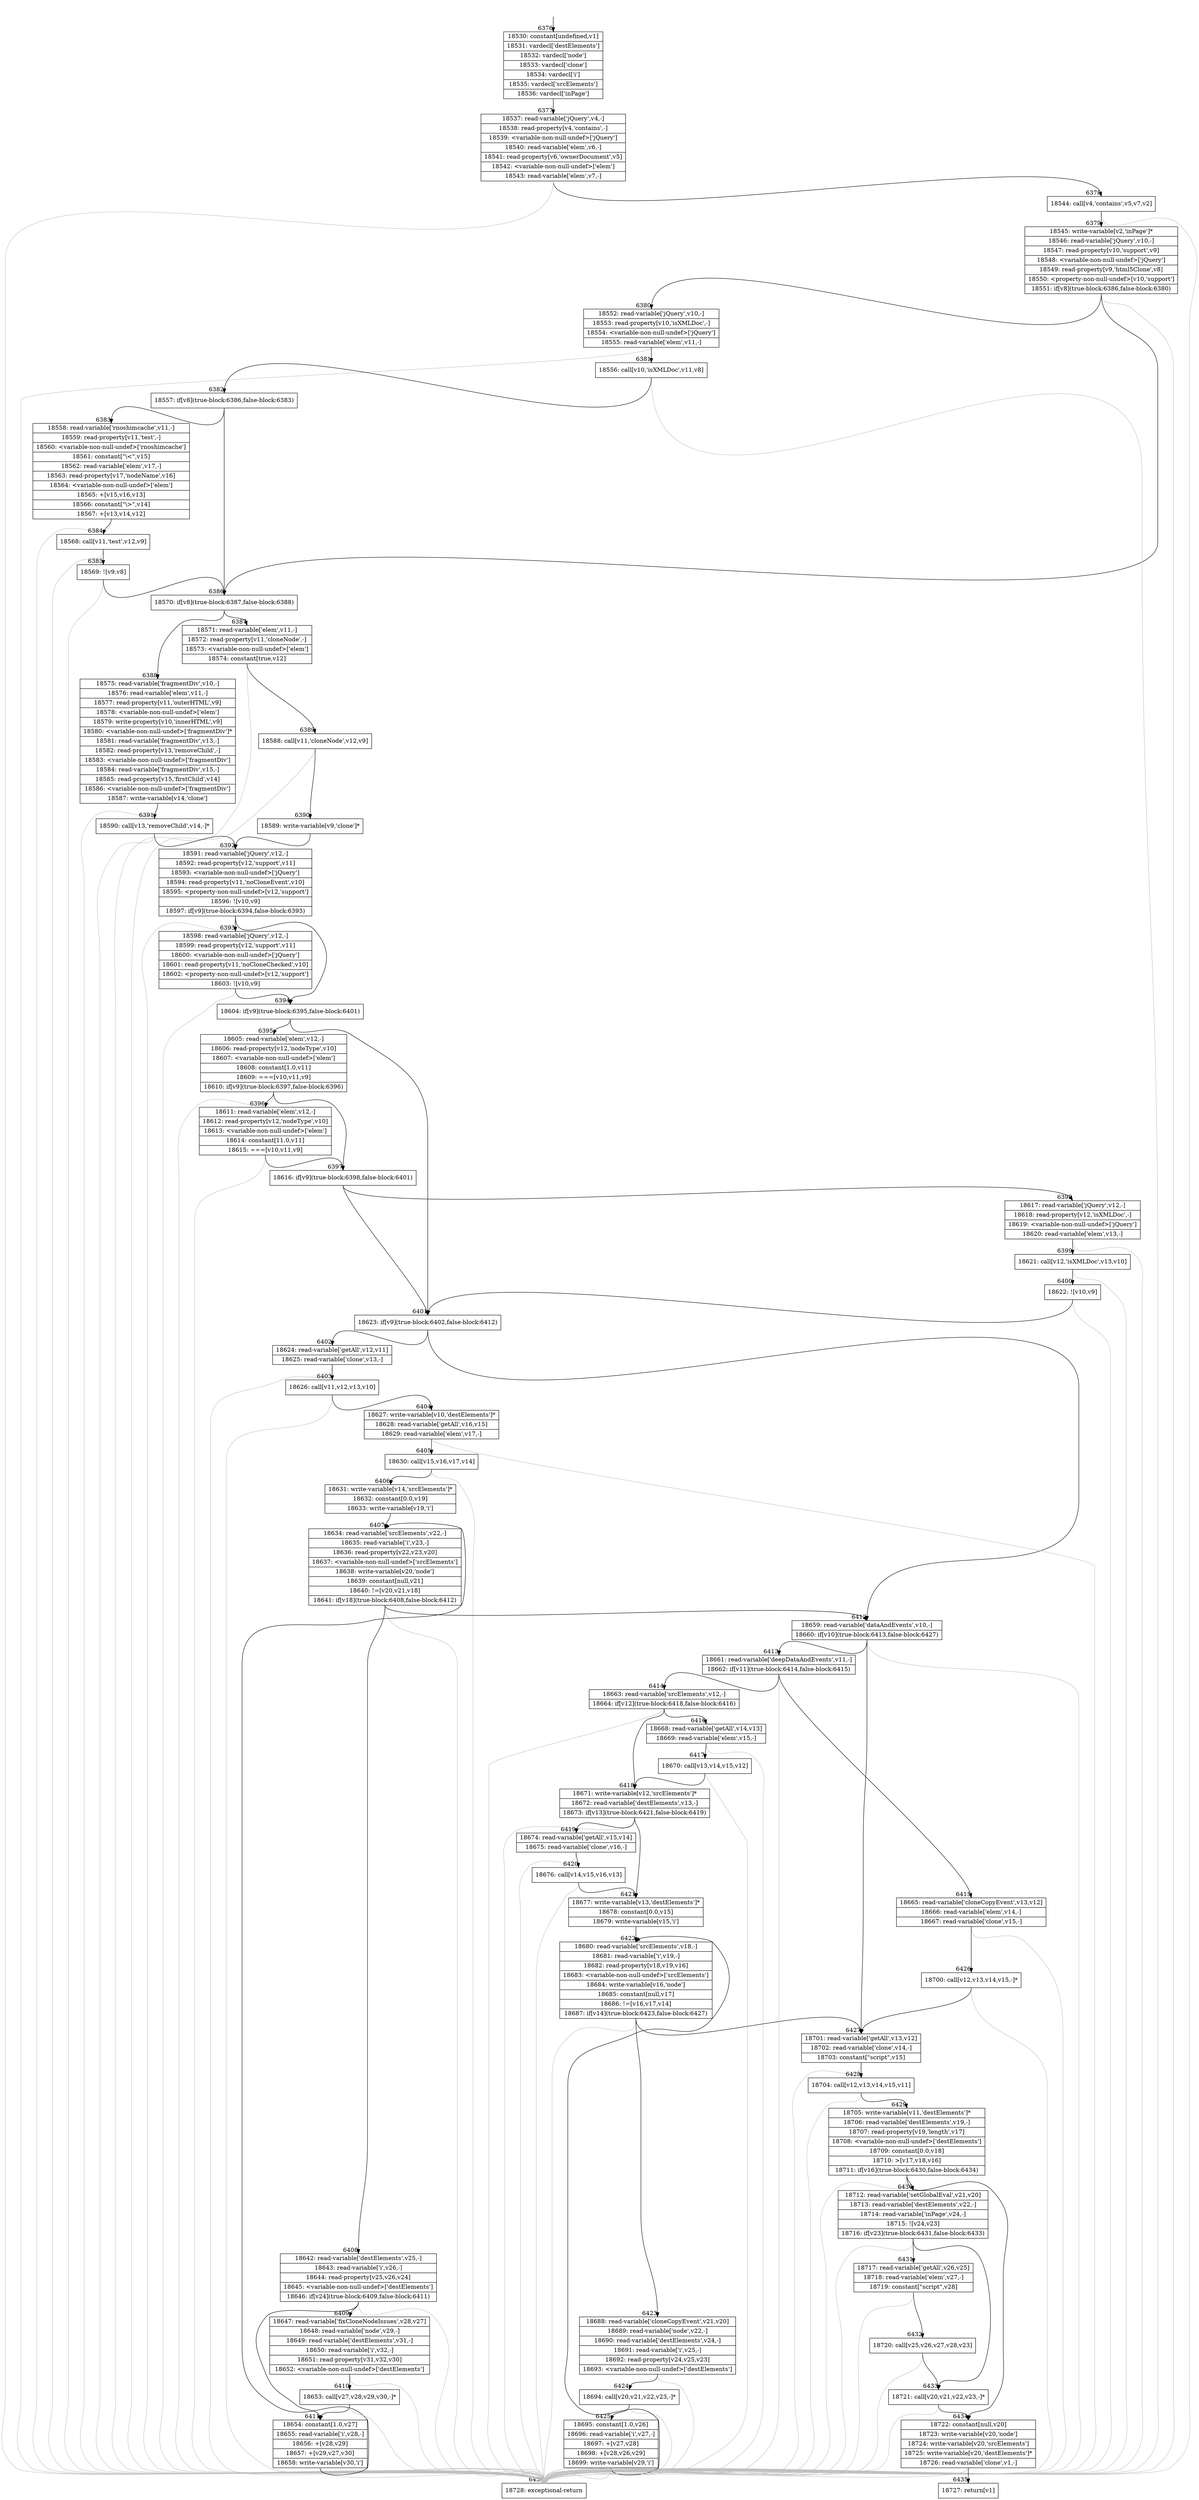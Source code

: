 digraph {
rankdir="TD"
BB_entry414[shape=none,label=""];
BB_entry414 -> BB6376 [tailport=s, headport=n, headlabel="    6376"]
BB6376 [shape=record label="{18530: constant[undefined,v1]|18531: vardecl['destElements']|18532: vardecl['node']|18533: vardecl['clone']|18534: vardecl['i']|18535: vardecl['srcElements']|18536: vardecl['inPage']}" ] 
BB6376 -> BB6377 [tailport=s, headport=n, headlabel="      6377"]
BB6377 [shape=record label="{18537: read-variable['jQuery',v4,-]|18538: read-property[v4,'contains',-]|18539: \<variable-non-null-undef\>['jQuery']|18540: read-variable['elem',v6,-]|18541: read-property[v6,'ownerDocument',v5]|18542: \<variable-non-null-undef\>['elem']|18543: read-variable['elem',v7,-]}" ] 
BB6377 -> BB6378 [tailport=s, headport=n, headlabel="      6378"]
BB6377 -> BB6436 [tailport=s, headport=n, color=gray, headlabel="      6436"]
BB6378 [shape=record label="{18544: call[v4,'contains',v5,v7,v2]}" ] 
BB6378 -> BB6379 [tailport=s, headport=n, headlabel="      6379"]
BB6378 -> BB6436 [tailport=s, headport=n, color=gray]
BB6379 [shape=record label="{18545: write-variable[v2,'inPage']*|18546: read-variable['jQuery',v10,-]|18547: read-property[v10,'support',v9]|18548: \<variable-non-null-undef\>['jQuery']|18549: read-property[v9,'html5Clone',v8]|18550: \<property-non-null-undef\>[v10,'support']|18551: if[v8](true-block:6386,false-block:6380)}" ] 
BB6379 -> BB6386 [tailport=s, headport=n, headlabel="      6386"]
BB6379 -> BB6380 [tailport=s, headport=n, headlabel="      6380"]
BB6379 -> BB6436 [tailport=s, headport=n, color=gray]
BB6380 [shape=record label="{18552: read-variable['jQuery',v10,-]|18553: read-property[v10,'isXMLDoc',-]|18554: \<variable-non-null-undef\>['jQuery']|18555: read-variable['elem',v11,-]}" ] 
BB6380 -> BB6381 [tailport=s, headport=n, headlabel="      6381"]
BB6380 -> BB6436 [tailport=s, headport=n, color=gray]
BB6381 [shape=record label="{18556: call[v10,'isXMLDoc',v11,v8]}" ] 
BB6381 -> BB6382 [tailport=s, headport=n, headlabel="      6382"]
BB6381 -> BB6436 [tailport=s, headport=n, color=gray]
BB6382 [shape=record label="{18557: if[v8](true-block:6386,false-block:6383)}" ] 
BB6382 -> BB6386 [tailport=s, headport=n]
BB6382 -> BB6383 [tailport=s, headport=n, headlabel="      6383"]
BB6383 [shape=record label="{18558: read-variable['rnoshimcache',v11,-]|18559: read-property[v11,'test',-]|18560: \<variable-non-null-undef\>['rnoshimcache']|18561: constant[\"\\\<\",v15]|18562: read-variable['elem',v17,-]|18563: read-property[v17,'nodeName',v16]|18564: \<variable-non-null-undef\>['elem']|18565: +[v15,v16,v13]|18566: constant[\"\\\>\",v14]|18567: +[v13,v14,v12]}" ] 
BB6383 -> BB6384 [tailport=s, headport=n, headlabel="      6384"]
BB6383 -> BB6436 [tailport=s, headport=n, color=gray]
BB6384 [shape=record label="{18568: call[v11,'test',v12,v9]}" ] 
BB6384 -> BB6385 [tailport=s, headport=n, headlabel="      6385"]
BB6384 -> BB6436 [tailport=s, headport=n, color=gray]
BB6385 [shape=record label="{18569: ![v9,v8]}" ] 
BB6385 -> BB6386 [tailport=s, headport=n]
BB6385 -> BB6436 [tailport=s, headport=n, color=gray]
BB6386 [shape=record label="{18570: if[v8](true-block:6387,false-block:6388)}" ] 
BB6386 -> BB6387 [tailport=s, headport=n, headlabel="      6387"]
BB6386 -> BB6388 [tailport=s, headport=n, headlabel="      6388"]
BB6387 [shape=record label="{18571: read-variable['elem',v11,-]|18572: read-property[v11,'cloneNode',-]|18573: \<variable-non-null-undef\>['elem']|18574: constant[true,v12]}" ] 
BB6387 -> BB6389 [tailport=s, headport=n, headlabel="      6389"]
BB6387 -> BB6436 [tailport=s, headport=n, color=gray]
BB6388 [shape=record label="{18575: read-variable['fragmentDiv',v10,-]|18576: read-variable['elem',v11,-]|18577: read-property[v11,'outerHTML',v9]|18578: \<variable-non-null-undef\>['elem']|18579: write-property[v10,'innerHTML',v9]|18580: \<variable-non-null-undef\>['fragmentDiv']*|18581: read-variable['fragmentDiv',v13,-]|18582: read-property[v13,'removeChild',-]|18583: \<variable-non-null-undef\>['fragmentDiv']|18584: read-variable['fragmentDiv',v15,-]|18585: read-property[v15,'firstChild',v14]|18586: \<variable-non-null-undef\>['fragmentDiv']|18587: write-variable[v14,'clone']}" ] 
BB6388 -> BB6391 [tailport=s, headport=n, headlabel="      6391"]
BB6388 -> BB6436 [tailport=s, headport=n, color=gray]
BB6389 [shape=record label="{18588: call[v11,'cloneNode',v12,v9]}" ] 
BB6389 -> BB6390 [tailport=s, headport=n, headlabel="      6390"]
BB6389 -> BB6436 [tailport=s, headport=n, color=gray]
BB6390 [shape=record label="{18589: write-variable[v9,'clone']*}" ] 
BB6390 -> BB6392 [tailport=s, headport=n, headlabel="      6392"]
BB6391 [shape=record label="{18590: call[v13,'removeChild',v14,-]*}" ] 
BB6391 -> BB6392 [tailport=s, headport=n]
BB6391 -> BB6436 [tailport=s, headport=n, color=gray]
BB6392 [shape=record label="{18591: read-variable['jQuery',v12,-]|18592: read-property[v12,'support',v11]|18593: \<variable-non-null-undef\>['jQuery']|18594: read-property[v11,'noCloneEvent',v10]|18595: \<property-non-null-undef\>[v12,'support']|18596: ![v10,v9]|18597: if[v9](true-block:6394,false-block:6393)}" ] 
BB6392 -> BB6394 [tailport=s, headport=n, headlabel="      6394"]
BB6392 -> BB6393 [tailport=s, headport=n, headlabel="      6393"]
BB6392 -> BB6436 [tailport=s, headport=n, color=gray]
BB6393 [shape=record label="{18598: read-variable['jQuery',v12,-]|18599: read-property[v12,'support',v11]|18600: \<variable-non-null-undef\>['jQuery']|18601: read-property[v11,'noCloneChecked',v10]|18602: \<property-non-null-undef\>[v12,'support']|18603: ![v10,v9]}" ] 
BB6393 -> BB6394 [tailport=s, headport=n]
BB6393 -> BB6436 [tailport=s, headport=n, color=gray]
BB6394 [shape=record label="{18604: if[v9](true-block:6395,false-block:6401)}" ] 
BB6394 -> BB6401 [tailport=s, headport=n, headlabel="      6401"]
BB6394 -> BB6395 [tailport=s, headport=n, headlabel="      6395"]
BB6395 [shape=record label="{18605: read-variable['elem',v12,-]|18606: read-property[v12,'nodeType',v10]|18607: \<variable-non-null-undef\>['elem']|18608: constant[1.0,v11]|18609: ===[v10,v11,v9]|18610: if[v9](true-block:6397,false-block:6396)}" ] 
BB6395 -> BB6397 [tailport=s, headport=n, headlabel="      6397"]
BB6395 -> BB6396 [tailport=s, headport=n, headlabel="      6396"]
BB6395 -> BB6436 [tailport=s, headport=n, color=gray]
BB6396 [shape=record label="{18611: read-variable['elem',v12,-]|18612: read-property[v12,'nodeType',v10]|18613: \<variable-non-null-undef\>['elem']|18614: constant[11.0,v11]|18615: ===[v10,v11,v9]}" ] 
BB6396 -> BB6397 [tailport=s, headport=n]
BB6396 -> BB6436 [tailport=s, headport=n, color=gray]
BB6397 [shape=record label="{18616: if[v9](true-block:6398,false-block:6401)}" ] 
BB6397 -> BB6401 [tailport=s, headport=n]
BB6397 -> BB6398 [tailport=s, headport=n, headlabel="      6398"]
BB6398 [shape=record label="{18617: read-variable['jQuery',v12,-]|18618: read-property[v12,'isXMLDoc',-]|18619: \<variable-non-null-undef\>['jQuery']|18620: read-variable['elem',v13,-]}" ] 
BB6398 -> BB6399 [tailport=s, headport=n, headlabel="      6399"]
BB6398 -> BB6436 [tailport=s, headport=n, color=gray]
BB6399 [shape=record label="{18621: call[v12,'isXMLDoc',v13,v10]}" ] 
BB6399 -> BB6400 [tailport=s, headport=n, headlabel="      6400"]
BB6399 -> BB6436 [tailport=s, headport=n, color=gray]
BB6400 [shape=record label="{18622: ![v10,v9]}" ] 
BB6400 -> BB6401 [tailport=s, headport=n]
BB6400 -> BB6436 [tailport=s, headport=n, color=gray]
BB6401 [shape=record label="{18623: if[v9](true-block:6402,false-block:6412)}" ] 
BB6401 -> BB6402 [tailport=s, headport=n, headlabel="      6402"]
BB6401 -> BB6412 [tailport=s, headport=n, headlabel="      6412"]
BB6402 [shape=record label="{18624: read-variable['getAll',v12,v11]|18625: read-variable['clone',v13,-]}" ] 
BB6402 -> BB6403 [tailport=s, headport=n, headlabel="      6403"]
BB6402 -> BB6436 [tailport=s, headport=n, color=gray]
BB6403 [shape=record label="{18626: call[v11,v12,v13,v10]}" ] 
BB6403 -> BB6404 [tailport=s, headport=n, headlabel="      6404"]
BB6403 -> BB6436 [tailport=s, headport=n, color=gray]
BB6404 [shape=record label="{18627: write-variable[v10,'destElements']*|18628: read-variable['getAll',v16,v15]|18629: read-variable['elem',v17,-]}" ] 
BB6404 -> BB6405 [tailport=s, headport=n, headlabel="      6405"]
BB6404 -> BB6436 [tailport=s, headport=n, color=gray]
BB6405 [shape=record label="{18630: call[v15,v16,v17,v14]}" ] 
BB6405 -> BB6406 [tailport=s, headport=n, headlabel="      6406"]
BB6405 -> BB6436 [tailport=s, headport=n, color=gray]
BB6406 [shape=record label="{18631: write-variable[v14,'srcElements']*|18632: constant[0.0,v19]|18633: write-variable[v19,'i']}" ] 
BB6406 -> BB6407 [tailport=s, headport=n, headlabel="      6407"]
BB6407 [shape=record label="{18634: read-variable['srcElements',v22,-]|18635: read-variable['i',v23,-]|18636: read-property[v22,v23,v20]|18637: \<variable-non-null-undef\>['srcElements']|18638: write-variable[v20,'node']|18639: constant[null,v21]|18640: !=[v20,v21,v18]|18641: if[v18](true-block:6408,false-block:6412)}" ] 
BB6407 -> BB6408 [tailport=s, headport=n, headlabel="      6408"]
BB6407 -> BB6412 [tailport=s, headport=n]
BB6407 -> BB6436 [tailport=s, headport=n, color=gray]
BB6408 [shape=record label="{18642: read-variable['destElements',v25,-]|18643: read-variable['i',v26,-]|18644: read-property[v25,v26,v24]|18645: \<variable-non-null-undef\>['destElements']|18646: if[v24](true-block:6409,false-block:6411)}" ] 
BB6408 -> BB6409 [tailport=s, headport=n, headlabel="      6409"]
BB6408 -> BB6411 [tailport=s, headport=n, headlabel="      6411"]
BB6408 -> BB6436 [tailport=s, headport=n, color=gray]
BB6409 [shape=record label="{18647: read-variable['fixCloneNodeIssues',v28,v27]|18648: read-variable['node',v29,-]|18649: read-variable['destElements',v31,-]|18650: read-variable['i',v32,-]|18651: read-property[v31,v32,v30]|18652: \<variable-non-null-undef\>['destElements']}" ] 
BB6409 -> BB6410 [tailport=s, headport=n, headlabel="      6410"]
BB6409 -> BB6436 [tailport=s, headport=n, color=gray]
BB6410 [shape=record label="{18653: call[v27,v28,v29,v30,-]*}" ] 
BB6410 -> BB6411 [tailport=s, headport=n]
BB6410 -> BB6436 [tailport=s, headport=n, color=gray]
BB6411 [shape=record label="{18654: constant[1.0,v27]|18655: read-variable['i',v28,-]|18656: +[v28,v29]|18657: +[v29,v27,v30]|18658: write-variable[v30,'i']}" ] 
BB6411 -> BB6407 [tailport=s, headport=n]
BB6411 -> BB6436 [tailport=s, headport=n, color=gray]
BB6412 [shape=record label="{18659: read-variable['dataAndEvents',v10,-]|18660: if[v10](true-block:6413,false-block:6427)}" ] 
BB6412 -> BB6413 [tailport=s, headport=n, headlabel="      6413"]
BB6412 -> BB6427 [tailport=s, headport=n, headlabel="      6427"]
BB6412 -> BB6436 [tailport=s, headport=n, color=gray]
BB6413 [shape=record label="{18661: read-variable['deepDataAndEvents',v11,-]|18662: if[v11](true-block:6414,false-block:6415)}" ] 
BB6413 -> BB6414 [tailport=s, headport=n, headlabel="      6414"]
BB6413 -> BB6415 [tailport=s, headport=n, headlabel="      6415"]
BB6413 -> BB6436 [tailport=s, headport=n, color=gray]
BB6414 [shape=record label="{18663: read-variable['srcElements',v12,-]|18664: if[v12](true-block:6418,false-block:6416)}" ] 
BB6414 -> BB6418 [tailport=s, headport=n, headlabel="      6418"]
BB6414 -> BB6416 [tailport=s, headport=n, headlabel="      6416"]
BB6414 -> BB6436 [tailport=s, headport=n, color=gray]
BB6415 [shape=record label="{18665: read-variable['cloneCopyEvent',v13,v12]|18666: read-variable['elem',v14,-]|18667: read-variable['clone',v15,-]}" ] 
BB6415 -> BB6426 [tailport=s, headport=n, headlabel="      6426"]
BB6415 -> BB6436 [tailport=s, headport=n, color=gray]
BB6416 [shape=record label="{18668: read-variable['getAll',v14,v13]|18669: read-variable['elem',v15,-]}" ] 
BB6416 -> BB6417 [tailport=s, headport=n, headlabel="      6417"]
BB6416 -> BB6436 [tailport=s, headport=n, color=gray]
BB6417 [shape=record label="{18670: call[v13,v14,v15,v12]}" ] 
BB6417 -> BB6418 [tailport=s, headport=n]
BB6417 -> BB6436 [tailport=s, headport=n, color=gray]
BB6418 [shape=record label="{18671: write-variable[v12,'srcElements']*|18672: read-variable['destElements',v13,-]|18673: if[v13](true-block:6421,false-block:6419)}" ] 
BB6418 -> BB6421 [tailport=s, headport=n, headlabel="      6421"]
BB6418 -> BB6419 [tailport=s, headport=n, headlabel="      6419"]
BB6418 -> BB6436 [tailport=s, headport=n, color=gray]
BB6419 [shape=record label="{18674: read-variable['getAll',v15,v14]|18675: read-variable['clone',v16,-]}" ] 
BB6419 -> BB6420 [tailport=s, headport=n, headlabel="      6420"]
BB6419 -> BB6436 [tailport=s, headport=n, color=gray]
BB6420 [shape=record label="{18676: call[v14,v15,v16,v13]}" ] 
BB6420 -> BB6421 [tailport=s, headport=n]
BB6420 -> BB6436 [tailport=s, headport=n, color=gray]
BB6421 [shape=record label="{18677: write-variable[v13,'destElements']*|18678: constant[0.0,v15]|18679: write-variable[v15,'i']}" ] 
BB6421 -> BB6422 [tailport=s, headport=n, headlabel="      6422"]
BB6422 [shape=record label="{18680: read-variable['srcElements',v18,-]|18681: read-variable['i',v19,-]|18682: read-property[v18,v19,v16]|18683: \<variable-non-null-undef\>['srcElements']|18684: write-variable[v16,'node']|18685: constant[null,v17]|18686: !=[v16,v17,v14]|18687: if[v14](true-block:6423,false-block:6427)}" ] 
BB6422 -> BB6423 [tailport=s, headport=n, headlabel="      6423"]
BB6422 -> BB6427 [tailport=s, headport=n]
BB6422 -> BB6436 [tailport=s, headport=n, color=gray]
BB6423 [shape=record label="{18688: read-variable['cloneCopyEvent',v21,v20]|18689: read-variable['node',v22,-]|18690: read-variable['destElements',v24,-]|18691: read-variable['i',v25,-]|18692: read-property[v24,v25,v23]|18693: \<variable-non-null-undef\>['destElements']}" ] 
BB6423 -> BB6424 [tailport=s, headport=n, headlabel="      6424"]
BB6423 -> BB6436 [tailport=s, headport=n, color=gray]
BB6424 [shape=record label="{18694: call[v20,v21,v22,v23,-]*}" ] 
BB6424 -> BB6425 [tailport=s, headport=n, headlabel="      6425"]
BB6424 -> BB6436 [tailport=s, headport=n, color=gray]
BB6425 [shape=record label="{18695: constant[1.0,v26]|18696: read-variable['i',v27,-]|18697: +[v27,v28]|18698: +[v28,v26,v29]|18699: write-variable[v29,'i']}" ] 
BB6425 -> BB6422 [tailport=s, headport=n]
BB6425 -> BB6436 [tailport=s, headport=n, color=gray]
BB6426 [shape=record label="{18700: call[v12,v13,v14,v15,-]*}" ] 
BB6426 -> BB6427 [tailport=s, headport=n]
BB6426 -> BB6436 [tailport=s, headport=n, color=gray]
BB6427 [shape=record label="{18701: read-variable['getAll',v13,v12]|18702: read-variable['clone',v14,-]|18703: constant[\"script\",v15]}" ] 
BB6427 -> BB6428 [tailport=s, headport=n, headlabel="      6428"]
BB6427 -> BB6436 [tailport=s, headport=n, color=gray]
BB6428 [shape=record label="{18704: call[v12,v13,v14,v15,v11]}" ] 
BB6428 -> BB6429 [tailport=s, headport=n, headlabel="      6429"]
BB6428 -> BB6436 [tailport=s, headport=n, color=gray]
BB6429 [shape=record label="{18705: write-variable[v11,'destElements']*|18706: read-variable['destElements',v19,-]|18707: read-property[v19,'length',v17]|18708: \<variable-non-null-undef\>['destElements']|18709: constant[0.0,v18]|18710: \>[v17,v18,v16]|18711: if[v16](true-block:6430,false-block:6434)}" ] 
BB6429 -> BB6430 [tailport=s, headport=n, headlabel="      6430"]
BB6429 -> BB6434 [tailport=s, headport=n, headlabel="      6434"]
BB6429 -> BB6436 [tailport=s, headport=n, color=gray]
BB6430 [shape=record label="{18712: read-variable['setGlobalEval',v21,v20]|18713: read-variable['destElements',v22,-]|18714: read-variable['inPage',v24,-]|18715: ![v24,v23]|18716: if[v23](true-block:6431,false-block:6433)}" ] 
BB6430 -> BB6433 [tailport=s, headport=n, headlabel="      6433"]
BB6430 -> BB6431 [tailport=s, headport=n, headlabel="      6431"]
BB6430 -> BB6436 [tailport=s, headport=n, color=gray]
BB6431 [shape=record label="{18717: read-variable['getAll',v26,v25]|18718: read-variable['elem',v27,-]|18719: constant[\"script\",v28]}" ] 
BB6431 -> BB6432 [tailport=s, headport=n, headlabel="      6432"]
BB6431 -> BB6436 [tailport=s, headport=n, color=gray]
BB6432 [shape=record label="{18720: call[v25,v26,v27,v28,v23]}" ] 
BB6432 -> BB6433 [tailport=s, headport=n]
BB6432 -> BB6436 [tailport=s, headport=n, color=gray]
BB6433 [shape=record label="{18721: call[v20,v21,v22,v23,-]*}" ] 
BB6433 -> BB6434 [tailport=s, headport=n]
BB6433 -> BB6436 [tailport=s, headport=n, color=gray]
BB6434 [shape=record label="{18722: constant[null,v20]|18723: write-variable[v20,'node']|18724: write-variable[v20,'srcElements']|18725: write-variable[v20,'destElements']*|18726: read-variable['clone',v1,-]}" ] 
BB6434 -> BB6435 [tailport=s, headport=n, headlabel="      6435"]
BB6434 -> BB6436 [tailport=s, headport=n, color=gray]
BB6435 [shape=record label="{18727: return[v1]}" ] 
BB6436 [shape=record label="{18728: exceptional-return}" ] 
}
